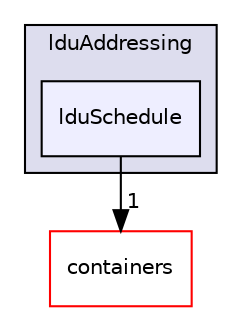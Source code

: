 digraph "src/OpenFOAM/matrices/lduMatrix/lduAddressing/lduSchedule" {
  bgcolor=transparent;
  compound=true
  node [ fontsize="10", fontname="Helvetica"];
  edge [ labelfontsize="10", labelfontname="Helvetica"];
  subgraph clusterdir_12547202c65033a69d4e18947f2fbe2a {
    graph [ bgcolor="#ddddee", pencolor="black", label="lduAddressing" fontname="Helvetica", fontsize="10", URL="dir_12547202c65033a69d4e18947f2fbe2a.html"]
  dir_72c95df18b7aec0176d73d302e28ac90 [shape=box, label="lduSchedule", style="filled", fillcolor="#eeeeff", pencolor="black", URL="dir_72c95df18b7aec0176d73d302e28ac90.html"];
  }
  dir_19d0872053bde092be81d7fe3f56cbf7 [shape=box label="containers" color="red" URL="dir_19d0872053bde092be81d7fe3f56cbf7.html"];
  dir_72c95df18b7aec0176d73d302e28ac90->dir_19d0872053bde092be81d7fe3f56cbf7 [headlabel="1", labeldistance=1.5 headhref="dir_002200_001955.html"];
}
